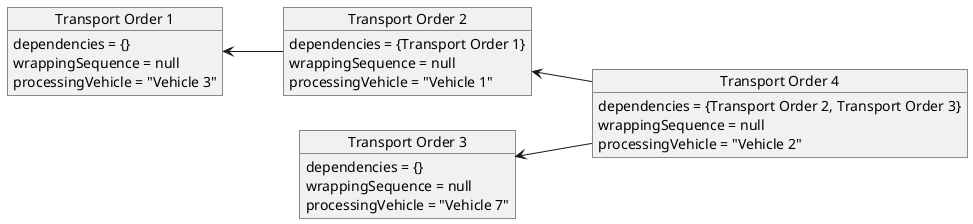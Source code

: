 @startuml
' SPDX-FileCopyrightText: The openTCS Authors
' SPDX-License-Identifier: CC-BY-4.0

skinparam monochrome true
left to right direction

object "Transport Order 1" as transportOrder1 {
  dependencies = {}
  wrappingSequence = null
  processingVehicle = "Vehicle 3"
}
object "Transport Order 2" as transportOrder2 {
  dependencies = {Transport Order 1}
  wrappingSequence = null
  processingVehicle = "Vehicle 1"
}
object "Transport Order 3" as transportOrder3 {
  dependencies = {}
  wrappingSequence = null
  processingVehicle = "Vehicle 7"
}
object "Transport Order 4" as transportOrder4 {
  dependencies = {Transport Order 2, Transport Order 3}
  wrappingSequence = null
  processingVehicle = "Vehicle 2"
}

transportOrder1 <-- transportOrder2

transportOrder3 <-- transportOrder4
transportOrder2 <-- transportOrder4
@enduml
